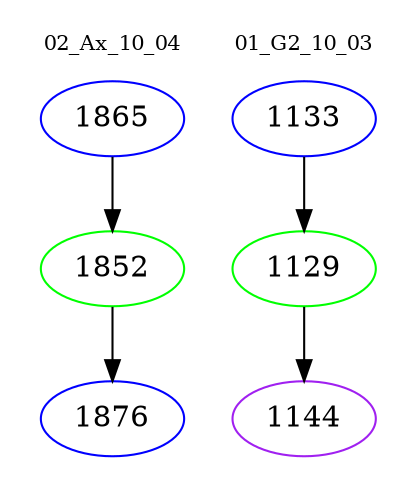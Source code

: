 digraph{
subgraph cluster_0 {
color = white
label = "02_Ax_10_04";
fontsize=10;
T0_1865 [label="1865", color="blue"]
T0_1865 -> T0_1852 [color="black"]
T0_1852 [label="1852", color="green"]
T0_1852 -> T0_1876 [color="black"]
T0_1876 [label="1876", color="blue"]
}
subgraph cluster_1 {
color = white
label = "01_G2_10_03";
fontsize=10;
T1_1133 [label="1133", color="blue"]
T1_1133 -> T1_1129 [color="black"]
T1_1129 [label="1129", color="green"]
T1_1129 -> T1_1144 [color="black"]
T1_1144 [label="1144", color="purple"]
}
}
